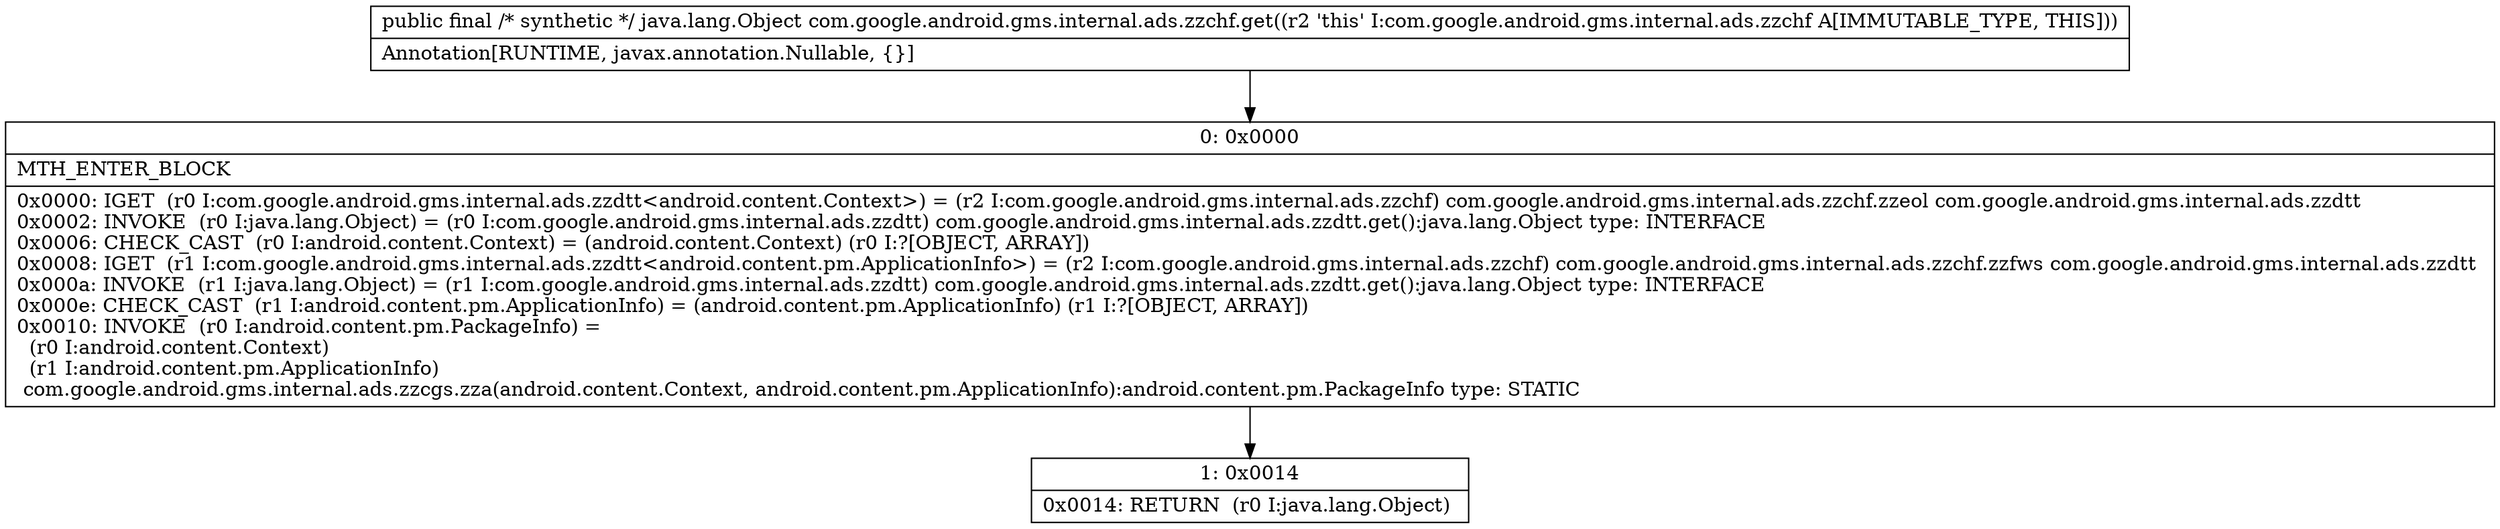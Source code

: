 digraph "CFG forcom.google.android.gms.internal.ads.zzchf.get()Ljava\/lang\/Object;" {
Node_0 [shape=record,label="{0\:\ 0x0000|MTH_ENTER_BLOCK\l|0x0000: IGET  (r0 I:com.google.android.gms.internal.ads.zzdtt\<android.content.Context\>) = (r2 I:com.google.android.gms.internal.ads.zzchf) com.google.android.gms.internal.ads.zzchf.zzeol com.google.android.gms.internal.ads.zzdtt \l0x0002: INVOKE  (r0 I:java.lang.Object) = (r0 I:com.google.android.gms.internal.ads.zzdtt) com.google.android.gms.internal.ads.zzdtt.get():java.lang.Object type: INTERFACE \l0x0006: CHECK_CAST  (r0 I:android.content.Context) = (android.content.Context) (r0 I:?[OBJECT, ARRAY]) \l0x0008: IGET  (r1 I:com.google.android.gms.internal.ads.zzdtt\<android.content.pm.ApplicationInfo\>) = (r2 I:com.google.android.gms.internal.ads.zzchf) com.google.android.gms.internal.ads.zzchf.zzfws com.google.android.gms.internal.ads.zzdtt \l0x000a: INVOKE  (r1 I:java.lang.Object) = (r1 I:com.google.android.gms.internal.ads.zzdtt) com.google.android.gms.internal.ads.zzdtt.get():java.lang.Object type: INTERFACE \l0x000e: CHECK_CAST  (r1 I:android.content.pm.ApplicationInfo) = (android.content.pm.ApplicationInfo) (r1 I:?[OBJECT, ARRAY]) \l0x0010: INVOKE  (r0 I:android.content.pm.PackageInfo) = \l  (r0 I:android.content.Context)\l  (r1 I:android.content.pm.ApplicationInfo)\l com.google.android.gms.internal.ads.zzcgs.zza(android.content.Context, android.content.pm.ApplicationInfo):android.content.pm.PackageInfo type: STATIC \l}"];
Node_1 [shape=record,label="{1\:\ 0x0014|0x0014: RETURN  (r0 I:java.lang.Object) \l}"];
MethodNode[shape=record,label="{public final \/* synthetic *\/ java.lang.Object com.google.android.gms.internal.ads.zzchf.get((r2 'this' I:com.google.android.gms.internal.ads.zzchf A[IMMUTABLE_TYPE, THIS]))  | Annotation[RUNTIME, javax.annotation.Nullable, \{\}]\l}"];
MethodNode -> Node_0;
Node_0 -> Node_1;
}

